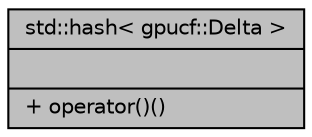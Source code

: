 digraph "std::hash&lt; gpucf::Delta &gt;"
{
 // INTERACTIVE_SVG=YES
  bgcolor="transparent";
  edge [fontname="Helvetica",fontsize="10",labelfontname="Helvetica",labelfontsize="10"];
  node [fontname="Helvetica",fontsize="10",shape=record];
  Node1 [label="{std::hash\< gpucf::Delta \>\n||+ operator()()\l}",height=0.2,width=0.4,color="black", fillcolor="grey75", style="filled", fontcolor="black"];
}
